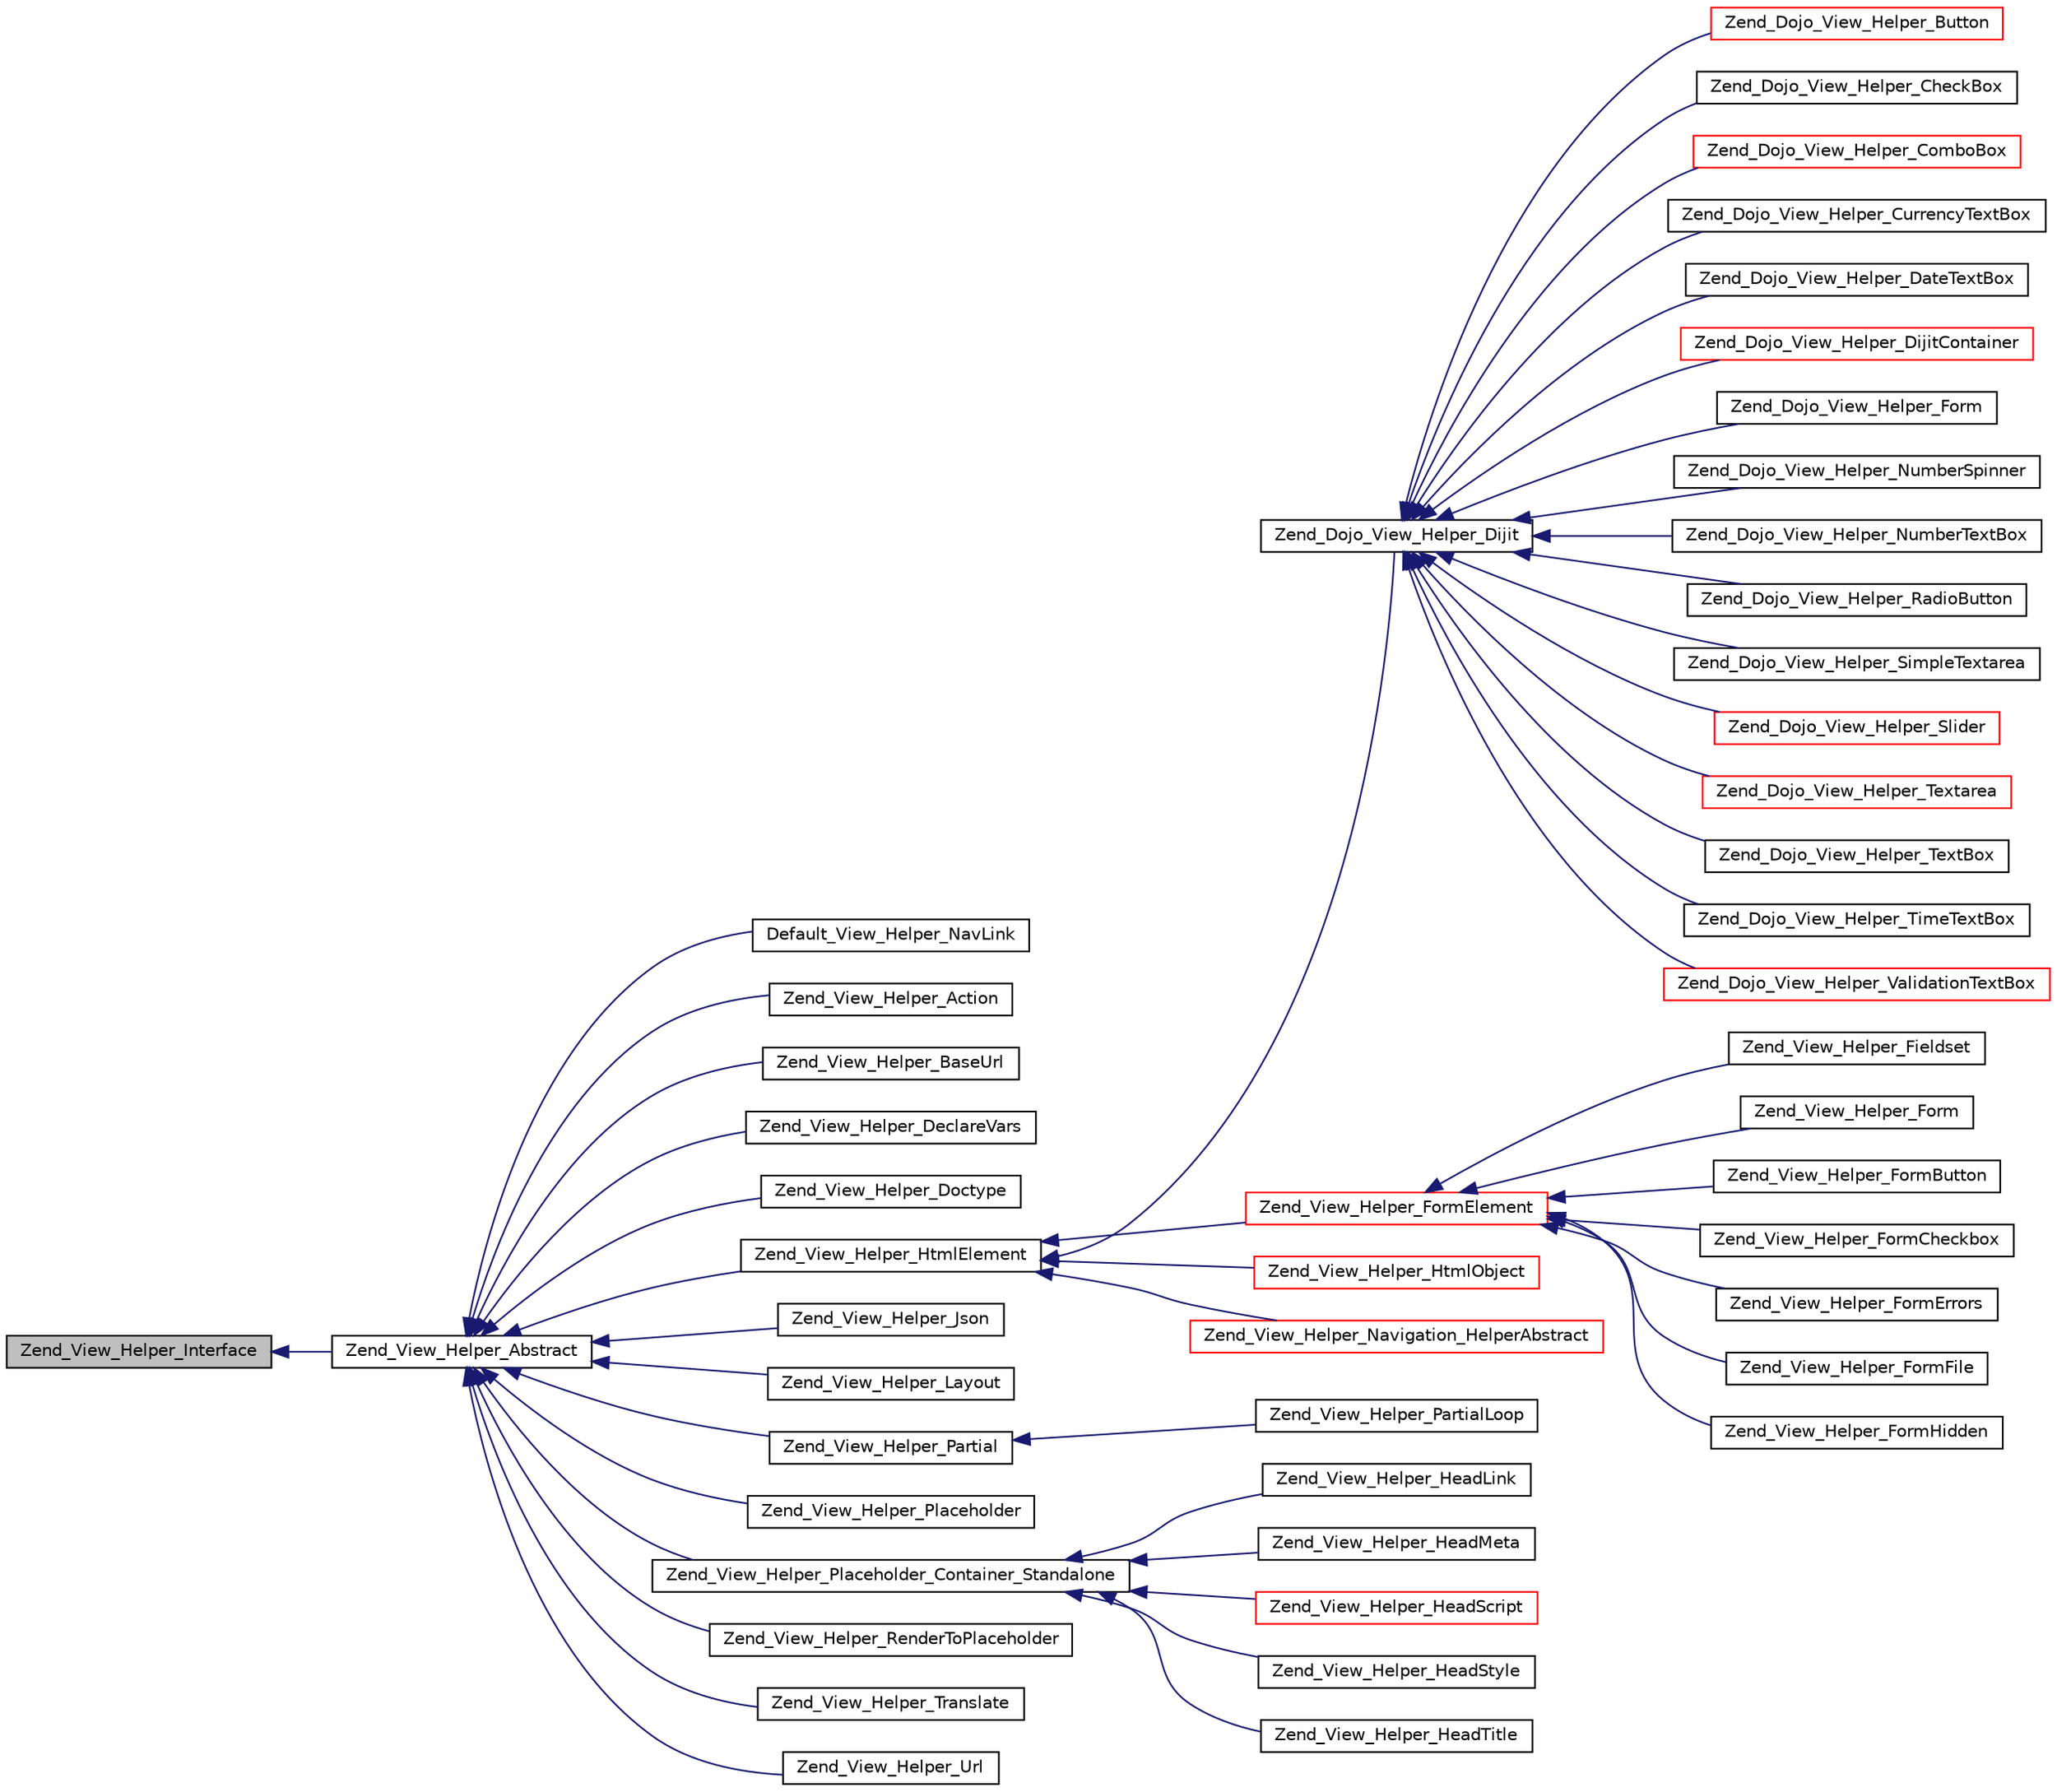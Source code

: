 digraph G
{
  edge [fontname="Helvetica",fontsize="10",labelfontname="Helvetica",labelfontsize="10"];
  node [fontname="Helvetica",fontsize="10",shape=record];
  rankdir="LR";
  Node1 [label="Zend_View_Helper_Interface",height=0.2,width=0.4,color="black", fillcolor="grey75", style="filled" fontcolor="black"];
  Node1 -> Node2 [dir="back",color="midnightblue",fontsize="10",style="solid",fontname="Helvetica"];
  Node2 [label="Zend_View_Helper_Abstract",height=0.2,width=0.4,color="black", fillcolor="white", style="filled",URL="$class_zend___view___helper___abstract.html"];
  Node2 -> Node3 [dir="back",color="midnightblue",fontsize="10",style="solid",fontname="Helvetica"];
  Node3 [label="Default_View_Helper_NavLink",height=0.2,width=0.4,color="black", fillcolor="white", style="filled",URL="$class_default___view___helper___nav_link.html"];
  Node2 -> Node4 [dir="back",color="midnightblue",fontsize="10",style="solid",fontname="Helvetica"];
  Node4 [label="Zend_View_Helper_Action",height=0.2,width=0.4,color="black", fillcolor="white", style="filled",URL="$class_zend___view___helper___action.html"];
  Node2 -> Node5 [dir="back",color="midnightblue",fontsize="10",style="solid",fontname="Helvetica"];
  Node5 [label="Zend_View_Helper_BaseUrl",height=0.2,width=0.4,color="black", fillcolor="white", style="filled",URL="$class_zend___view___helper___base_url.html"];
  Node2 -> Node6 [dir="back",color="midnightblue",fontsize="10",style="solid",fontname="Helvetica"];
  Node6 [label="Zend_View_Helper_DeclareVars",height=0.2,width=0.4,color="black", fillcolor="white", style="filled",URL="$class_zend___view___helper___declare_vars.html"];
  Node2 -> Node7 [dir="back",color="midnightblue",fontsize="10",style="solid",fontname="Helvetica"];
  Node7 [label="Zend_View_Helper_Doctype",height=0.2,width=0.4,color="black", fillcolor="white", style="filled",URL="$class_zend___view___helper___doctype.html"];
  Node2 -> Node8 [dir="back",color="midnightblue",fontsize="10",style="solid",fontname="Helvetica"];
  Node8 [label="Zend_View_Helper_HtmlElement",height=0.2,width=0.4,color="black", fillcolor="white", style="filled",URL="$class_zend___view___helper___html_element.html"];
  Node8 -> Node9 [dir="back",color="midnightblue",fontsize="10",style="solid",fontname="Helvetica"];
  Node9 [label="Zend_Dojo_View_Helper_Dijit",height=0.2,width=0.4,color="black", fillcolor="white", style="filled",URL="$class_zend___dojo___view___helper___dijit.html"];
  Node9 -> Node10 [dir="back",color="midnightblue",fontsize="10",style="solid",fontname="Helvetica"];
  Node10 [label="Zend_Dojo_View_Helper_Button",height=0.2,width=0.4,color="red", fillcolor="white", style="filled",URL="$class_zend___dojo___view___helper___button.html"];
  Node9 -> Node11 [dir="back",color="midnightblue",fontsize="10",style="solid",fontname="Helvetica"];
  Node11 [label="Zend_Dojo_View_Helper_CheckBox",height=0.2,width=0.4,color="black", fillcolor="white", style="filled",URL="$class_zend___dojo___view___helper___check_box.html"];
  Node9 -> Node12 [dir="back",color="midnightblue",fontsize="10",style="solid",fontname="Helvetica"];
  Node12 [label="Zend_Dojo_View_Helper_ComboBox",height=0.2,width=0.4,color="red", fillcolor="white", style="filled",URL="$class_zend___dojo___view___helper___combo_box.html"];
  Node9 -> Node13 [dir="back",color="midnightblue",fontsize="10",style="solid",fontname="Helvetica"];
  Node13 [label="Zend_Dojo_View_Helper_CurrencyTextBox",height=0.2,width=0.4,color="black", fillcolor="white", style="filled",URL="$class_zend___dojo___view___helper___currency_text_box.html"];
  Node9 -> Node14 [dir="back",color="midnightblue",fontsize="10",style="solid",fontname="Helvetica"];
  Node14 [label="Zend_Dojo_View_Helper_DateTextBox",height=0.2,width=0.4,color="black", fillcolor="white", style="filled",URL="$class_zend___dojo___view___helper___date_text_box.html"];
  Node9 -> Node15 [dir="back",color="midnightblue",fontsize="10",style="solid",fontname="Helvetica"];
  Node15 [label="Zend_Dojo_View_Helper_DijitContainer",height=0.2,width=0.4,color="red", fillcolor="white", style="filled",URL="$class_zend___dojo___view___helper___dijit_container.html"];
  Node9 -> Node16 [dir="back",color="midnightblue",fontsize="10",style="solid",fontname="Helvetica"];
  Node16 [label="Zend_Dojo_View_Helper_Form",height=0.2,width=0.4,color="black", fillcolor="white", style="filled",URL="$class_zend___dojo___view___helper___form.html"];
  Node9 -> Node17 [dir="back",color="midnightblue",fontsize="10",style="solid",fontname="Helvetica"];
  Node17 [label="Zend_Dojo_View_Helper_NumberSpinner",height=0.2,width=0.4,color="black", fillcolor="white", style="filled",URL="$class_zend___dojo___view___helper___number_spinner.html"];
  Node9 -> Node18 [dir="back",color="midnightblue",fontsize="10",style="solid",fontname="Helvetica"];
  Node18 [label="Zend_Dojo_View_Helper_NumberTextBox",height=0.2,width=0.4,color="black", fillcolor="white", style="filled",URL="$class_zend___dojo___view___helper___number_text_box.html"];
  Node9 -> Node19 [dir="back",color="midnightblue",fontsize="10",style="solid",fontname="Helvetica"];
  Node19 [label="Zend_Dojo_View_Helper_RadioButton",height=0.2,width=0.4,color="black", fillcolor="white", style="filled",URL="$class_zend___dojo___view___helper___radio_button.html"];
  Node9 -> Node20 [dir="back",color="midnightblue",fontsize="10",style="solid",fontname="Helvetica"];
  Node20 [label="Zend_Dojo_View_Helper_SimpleTextarea",height=0.2,width=0.4,color="black", fillcolor="white", style="filled",URL="$class_zend___dojo___view___helper___simple_textarea.html"];
  Node9 -> Node21 [dir="back",color="midnightblue",fontsize="10",style="solid",fontname="Helvetica"];
  Node21 [label="Zend_Dojo_View_Helper_Slider",height=0.2,width=0.4,color="red", fillcolor="white", style="filled",URL="$class_zend___dojo___view___helper___slider.html"];
  Node9 -> Node22 [dir="back",color="midnightblue",fontsize="10",style="solid",fontname="Helvetica"];
  Node22 [label="Zend_Dojo_View_Helper_Textarea",height=0.2,width=0.4,color="red", fillcolor="white", style="filled",URL="$class_zend___dojo___view___helper___textarea.html"];
  Node9 -> Node23 [dir="back",color="midnightblue",fontsize="10",style="solid",fontname="Helvetica"];
  Node23 [label="Zend_Dojo_View_Helper_TextBox",height=0.2,width=0.4,color="black", fillcolor="white", style="filled",URL="$class_zend___dojo___view___helper___text_box.html"];
  Node9 -> Node24 [dir="back",color="midnightblue",fontsize="10",style="solid",fontname="Helvetica"];
  Node24 [label="Zend_Dojo_View_Helper_TimeTextBox",height=0.2,width=0.4,color="black", fillcolor="white", style="filled",URL="$class_zend___dojo___view___helper___time_text_box.html"];
  Node9 -> Node25 [dir="back",color="midnightblue",fontsize="10",style="solid",fontname="Helvetica"];
  Node25 [label="Zend_Dojo_View_Helper_ValidationTextBox",height=0.2,width=0.4,color="red", fillcolor="white", style="filled",URL="$class_zend___dojo___view___helper___validation_text_box.html"];
  Node8 -> Node26 [dir="back",color="midnightblue",fontsize="10",style="solid",fontname="Helvetica"];
  Node26 [label="Zend_View_Helper_FormElement",height=0.2,width=0.4,color="red", fillcolor="white", style="filled",URL="$class_zend___view___helper___form_element.html"];
  Node26 -> Node27 [dir="back",color="midnightblue",fontsize="10",style="solid",fontname="Helvetica"];
  Node27 [label="Zend_View_Helper_Fieldset",height=0.2,width=0.4,color="black", fillcolor="white", style="filled",URL="$class_zend___view___helper___fieldset.html"];
  Node26 -> Node28 [dir="back",color="midnightblue",fontsize="10",style="solid",fontname="Helvetica"];
  Node28 [label="Zend_View_Helper_Form",height=0.2,width=0.4,color="black", fillcolor="white", style="filled",URL="$class_zend___view___helper___form.html"];
  Node26 -> Node29 [dir="back",color="midnightblue",fontsize="10",style="solid",fontname="Helvetica"];
  Node29 [label="Zend_View_Helper_FormButton",height=0.2,width=0.4,color="black", fillcolor="white", style="filled",URL="$class_zend___view___helper___form_button.html"];
  Node26 -> Node30 [dir="back",color="midnightblue",fontsize="10",style="solid",fontname="Helvetica"];
  Node30 [label="Zend_View_Helper_FormCheckbox",height=0.2,width=0.4,color="black", fillcolor="white", style="filled",URL="$class_zend___view___helper___form_checkbox.html"];
  Node26 -> Node31 [dir="back",color="midnightblue",fontsize="10",style="solid",fontname="Helvetica"];
  Node31 [label="Zend_View_Helper_FormErrors",height=0.2,width=0.4,color="black", fillcolor="white", style="filled",URL="$class_zend___view___helper___form_errors.html"];
  Node26 -> Node32 [dir="back",color="midnightblue",fontsize="10",style="solid",fontname="Helvetica"];
  Node32 [label="Zend_View_Helper_FormFile",height=0.2,width=0.4,color="black", fillcolor="white", style="filled",URL="$class_zend___view___helper___form_file.html"];
  Node26 -> Node33 [dir="back",color="midnightblue",fontsize="10",style="solid",fontname="Helvetica"];
  Node33 [label="Zend_View_Helper_FormHidden",height=0.2,width=0.4,color="black", fillcolor="white", style="filled",URL="$class_zend___view___helper___form_hidden.html"];
  Node8 -> Node34 [dir="back",color="midnightblue",fontsize="10",style="solid",fontname="Helvetica"];
  Node34 [label="Zend_View_Helper_HtmlObject",height=0.2,width=0.4,color="red", fillcolor="white", style="filled",URL="$class_zend___view___helper___html_object.html"];
  Node8 -> Node35 [dir="back",color="midnightblue",fontsize="10",style="solid",fontname="Helvetica"];
  Node35 [label="Zend_View_Helper_Navigation_HelperAbstract",height=0.2,width=0.4,color="red", fillcolor="white", style="filled",URL="$class_zend___view___helper___navigation___helper_abstract.html"];
  Node2 -> Node36 [dir="back",color="midnightblue",fontsize="10",style="solid",fontname="Helvetica"];
  Node36 [label="Zend_View_Helper_Json",height=0.2,width=0.4,color="black", fillcolor="white", style="filled",URL="$class_zend___view___helper___json.html"];
  Node2 -> Node37 [dir="back",color="midnightblue",fontsize="10",style="solid",fontname="Helvetica"];
  Node37 [label="Zend_View_Helper_Layout",height=0.2,width=0.4,color="black", fillcolor="white", style="filled",URL="$class_zend___view___helper___layout.html"];
  Node2 -> Node38 [dir="back",color="midnightblue",fontsize="10",style="solid",fontname="Helvetica"];
  Node38 [label="Zend_View_Helper_Partial",height=0.2,width=0.4,color="black", fillcolor="white", style="filled",URL="$class_zend___view___helper___partial.html"];
  Node38 -> Node39 [dir="back",color="midnightblue",fontsize="10",style="solid",fontname="Helvetica"];
  Node39 [label="Zend_View_Helper_PartialLoop",height=0.2,width=0.4,color="black", fillcolor="white", style="filled",URL="$class_zend___view___helper___partial_loop.html"];
  Node2 -> Node40 [dir="back",color="midnightblue",fontsize="10",style="solid",fontname="Helvetica"];
  Node40 [label="Zend_View_Helper_Placeholder",height=0.2,width=0.4,color="black", fillcolor="white", style="filled",URL="$class_zend___view___helper___placeholder.html"];
  Node2 -> Node41 [dir="back",color="midnightblue",fontsize="10",style="solid",fontname="Helvetica"];
  Node41 [label="Zend_View_Helper_Placeholder_Container_Standalone",height=0.2,width=0.4,color="black", fillcolor="white", style="filled",URL="$class_zend___view___helper___placeholder___container___standalone.html"];
  Node41 -> Node42 [dir="back",color="midnightblue",fontsize="10",style="solid",fontname="Helvetica"];
  Node42 [label="Zend_View_Helper_HeadLink",height=0.2,width=0.4,color="black", fillcolor="white", style="filled",URL="$class_zend___view___helper___head_link.html"];
  Node41 -> Node43 [dir="back",color="midnightblue",fontsize="10",style="solid",fontname="Helvetica"];
  Node43 [label="Zend_View_Helper_HeadMeta",height=0.2,width=0.4,color="black", fillcolor="white", style="filled",URL="$class_zend___view___helper___head_meta.html"];
  Node41 -> Node44 [dir="back",color="midnightblue",fontsize="10",style="solid",fontname="Helvetica"];
  Node44 [label="Zend_View_Helper_HeadScript",height=0.2,width=0.4,color="red", fillcolor="white", style="filled",URL="$class_zend___view___helper___head_script.html"];
  Node41 -> Node45 [dir="back",color="midnightblue",fontsize="10",style="solid",fontname="Helvetica"];
  Node45 [label="Zend_View_Helper_HeadStyle",height=0.2,width=0.4,color="black", fillcolor="white", style="filled",URL="$class_zend___view___helper___head_style.html"];
  Node41 -> Node46 [dir="back",color="midnightblue",fontsize="10",style="solid",fontname="Helvetica"];
  Node46 [label="Zend_View_Helper_HeadTitle",height=0.2,width=0.4,color="black", fillcolor="white", style="filled",URL="$class_zend___view___helper___head_title.html"];
  Node2 -> Node47 [dir="back",color="midnightblue",fontsize="10",style="solid",fontname="Helvetica"];
  Node47 [label="Zend_View_Helper_RenderToPlaceholder",height=0.2,width=0.4,color="black", fillcolor="white", style="filled",URL="$class_zend___view___helper___render_to_placeholder.html"];
  Node2 -> Node48 [dir="back",color="midnightblue",fontsize="10",style="solid",fontname="Helvetica"];
  Node48 [label="Zend_View_Helper_Translate",height=0.2,width=0.4,color="black", fillcolor="white", style="filled",URL="$class_zend___view___helper___translate.html"];
  Node2 -> Node49 [dir="back",color="midnightblue",fontsize="10",style="solid",fontname="Helvetica"];
  Node49 [label="Zend_View_Helper_Url",height=0.2,width=0.4,color="black", fillcolor="white", style="filled",URL="$class_zend___view___helper___url.html"];
}
